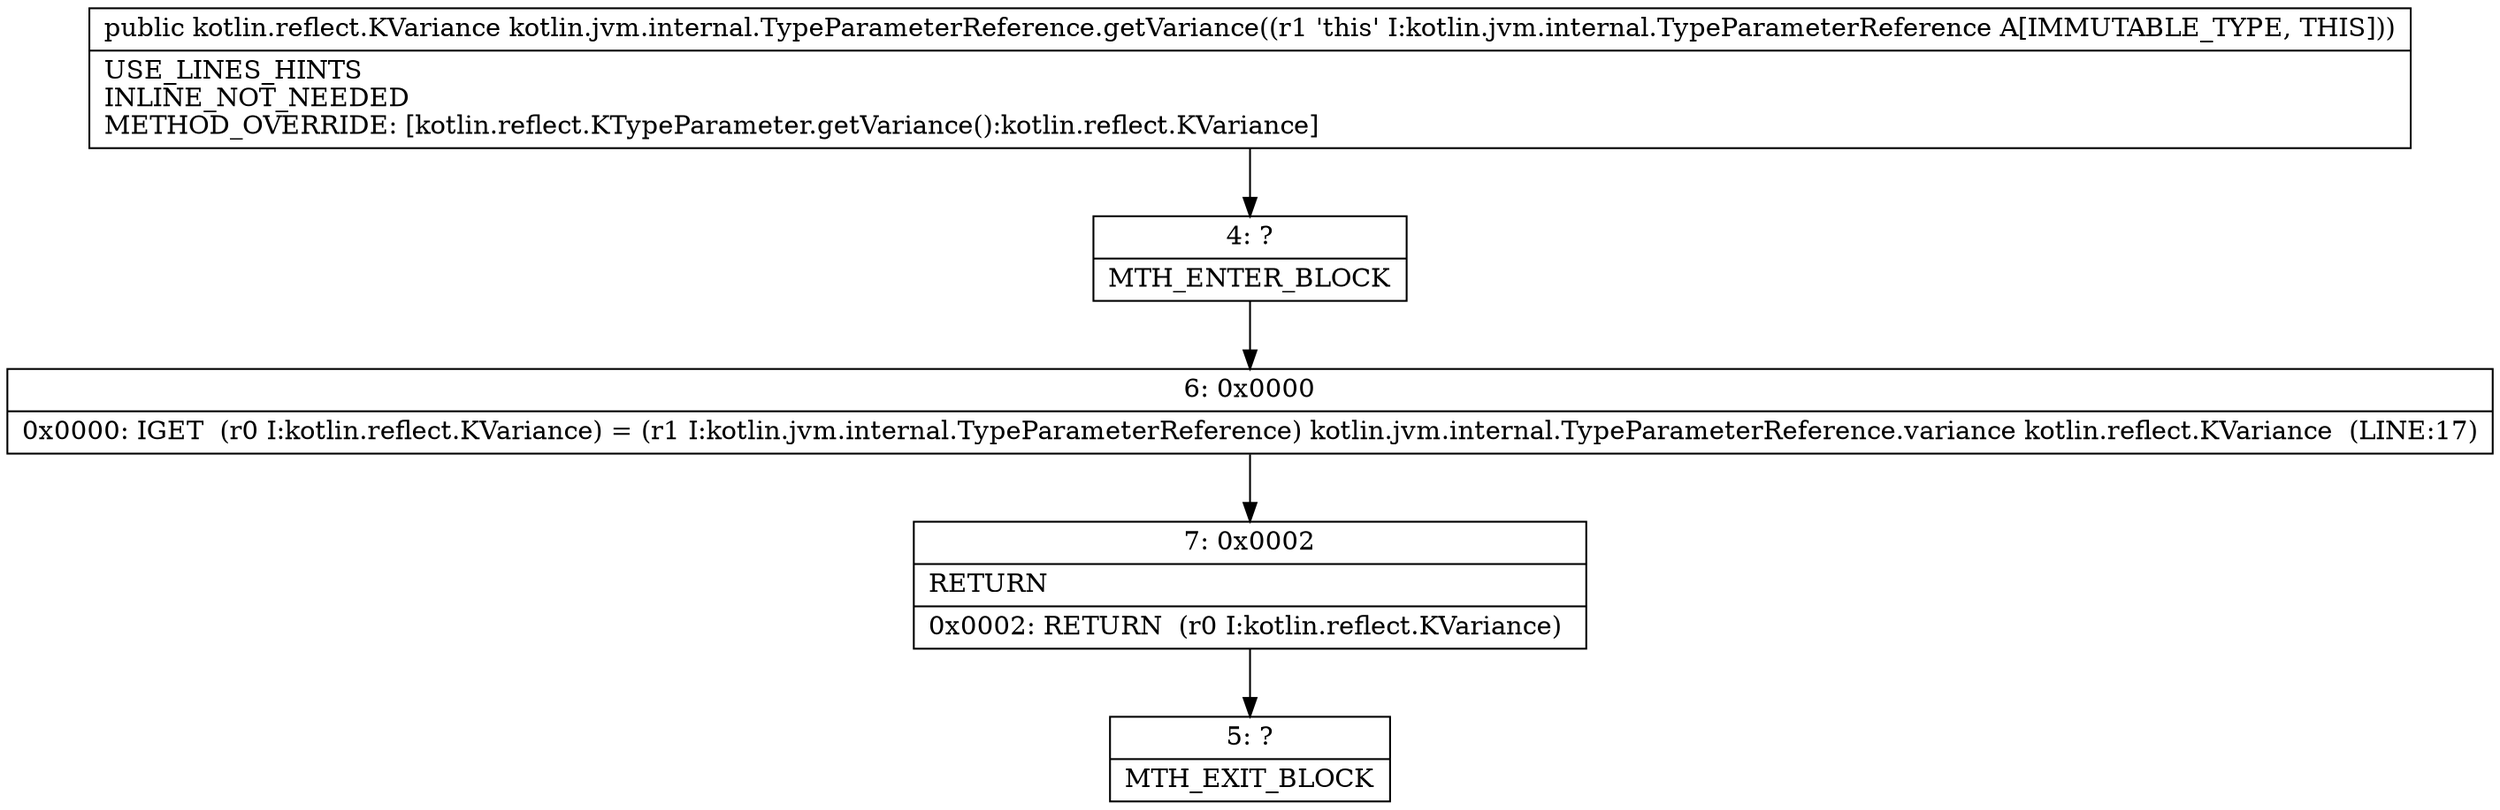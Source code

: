 digraph "CFG forkotlin.jvm.internal.TypeParameterReference.getVariance()Lkotlin\/reflect\/KVariance;" {
Node_4 [shape=record,label="{4\:\ ?|MTH_ENTER_BLOCK\l}"];
Node_6 [shape=record,label="{6\:\ 0x0000|0x0000: IGET  (r0 I:kotlin.reflect.KVariance) = (r1 I:kotlin.jvm.internal.TypeParameterReference) kotlin.jvm.internal.TypeParameterReference.variance kotlin.reflect.KVariance  (LINE:17)\l}"];
Node_7 [shape=record,label="{7\:\ 0x0002|RETURN\l|0x0002: RETURN  (r0 I:kotlin.reflect.KVariance) \l}"];
Node_5 [shape=record,label="{5\:\ ?|MTH_EXIT_BLOCK\l}"];
MethodNode[shape=record,label="{public kotlin.reflect.KVariance kotlin.jvm.internal.TypeParameterReference.getVariance((r1 'this' I:kotlin.jvm.internal.TypeParameterReference A[IMMUTABLE_TYPE, THIS]))  | USE_LINES_HINTS\lINLINE_NOT_NEEDED\lMETHOD_OVERRIDE: [kotlin.reflect.KTypeParameter.getVariance():kotlin.reflect.KVariance]\l}"];
MethodNode -> Node_4;Node_4 -> Node_6;
Node_6 -> Node_7;
Node_7 -> Node_5;
}

